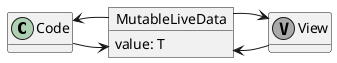 @startuml
hide methods

class Code

object MutableLiveData {
    value: T
}

class View << (V,a) >>

Code -right-> MutableLiveData
MutableLiveData -left-> Code

View -left-> MutableLiveData
MutableLiveData -right-> View


@enduml